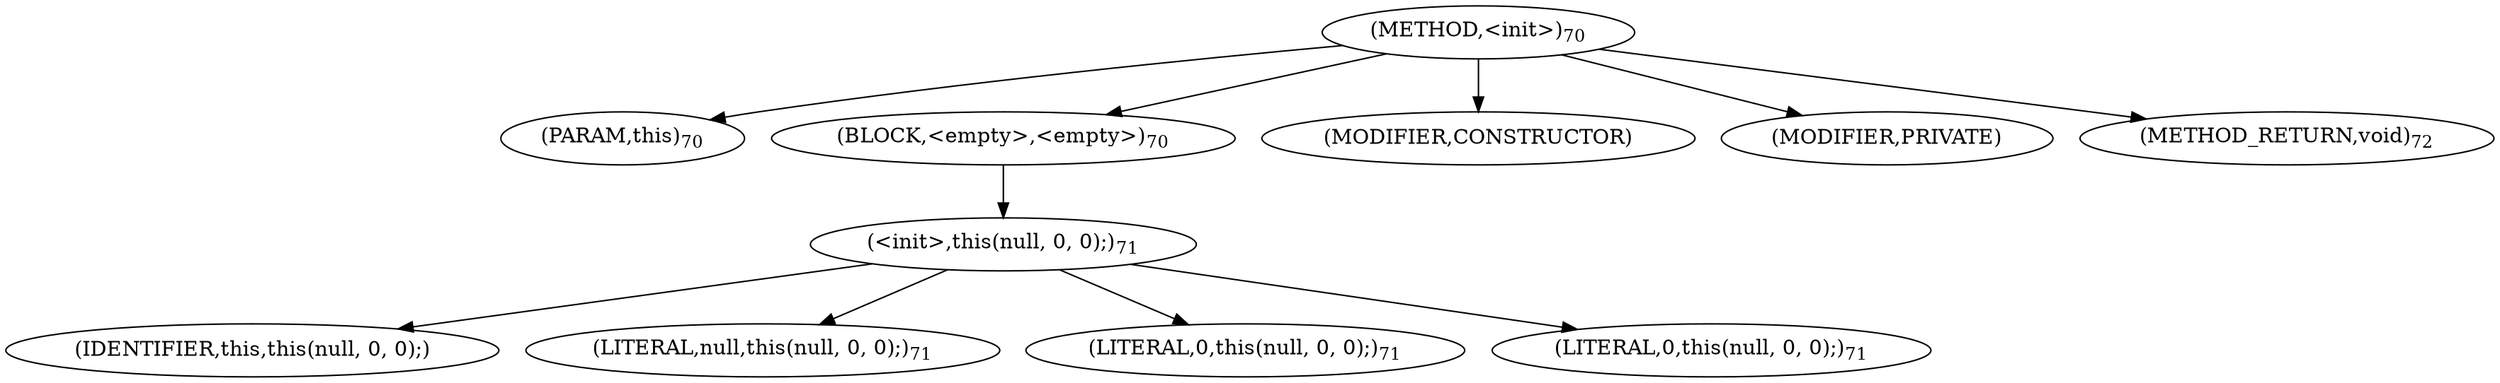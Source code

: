 digraph "&lt;init&gt;" {  
"36" [label = <(METHOD,&lt;init&gt;)<SUB>70</SUB>> ]
"6" [label = <(PARAM,this)<SUB>70</SUB>> ]
"37" [label = <(BLOCK,&lt;empty&gt;,&lt;empty&gt;)<SUB>70</SUB>> ]
"38" [label = <(&lt;init&gt;,this(null, 0, 0);)<SUB>71</SUB>> ]
"5" [label = <(IDENTIFIER,this,this(null, 0, 0);)> ]
"39" [label = <(LITERAL,null,this(null, 0, 0);)<SUB>71</SUB>> ]
"40" [label = <(LITERAL,0,this(null, 0, 0);)<SUB>71</SUB>> ]
"41" [label = <(LITERAL,0,this(null, 0, 0);)<SUB>71</SUB>> ]
"42" [label = <(MODIFIER,CONSTRUCTOR)> ]
"43" [label = <(MODIFIER,PRIVATE)> ]
"44" [label = <(METHOD_RETURN,void)<SUB>72</SUB>> ]
  "36" -> "6" 
  "36" -> "37" 
  "36" -> "42" 
  "36" -> "43" 
  "36" -> "44" 
  "37" -> "38" 
  "38" -> "5" 
  "38" -> "39" 
  "38" -> "40" 
  "38" -> "41" 
}
